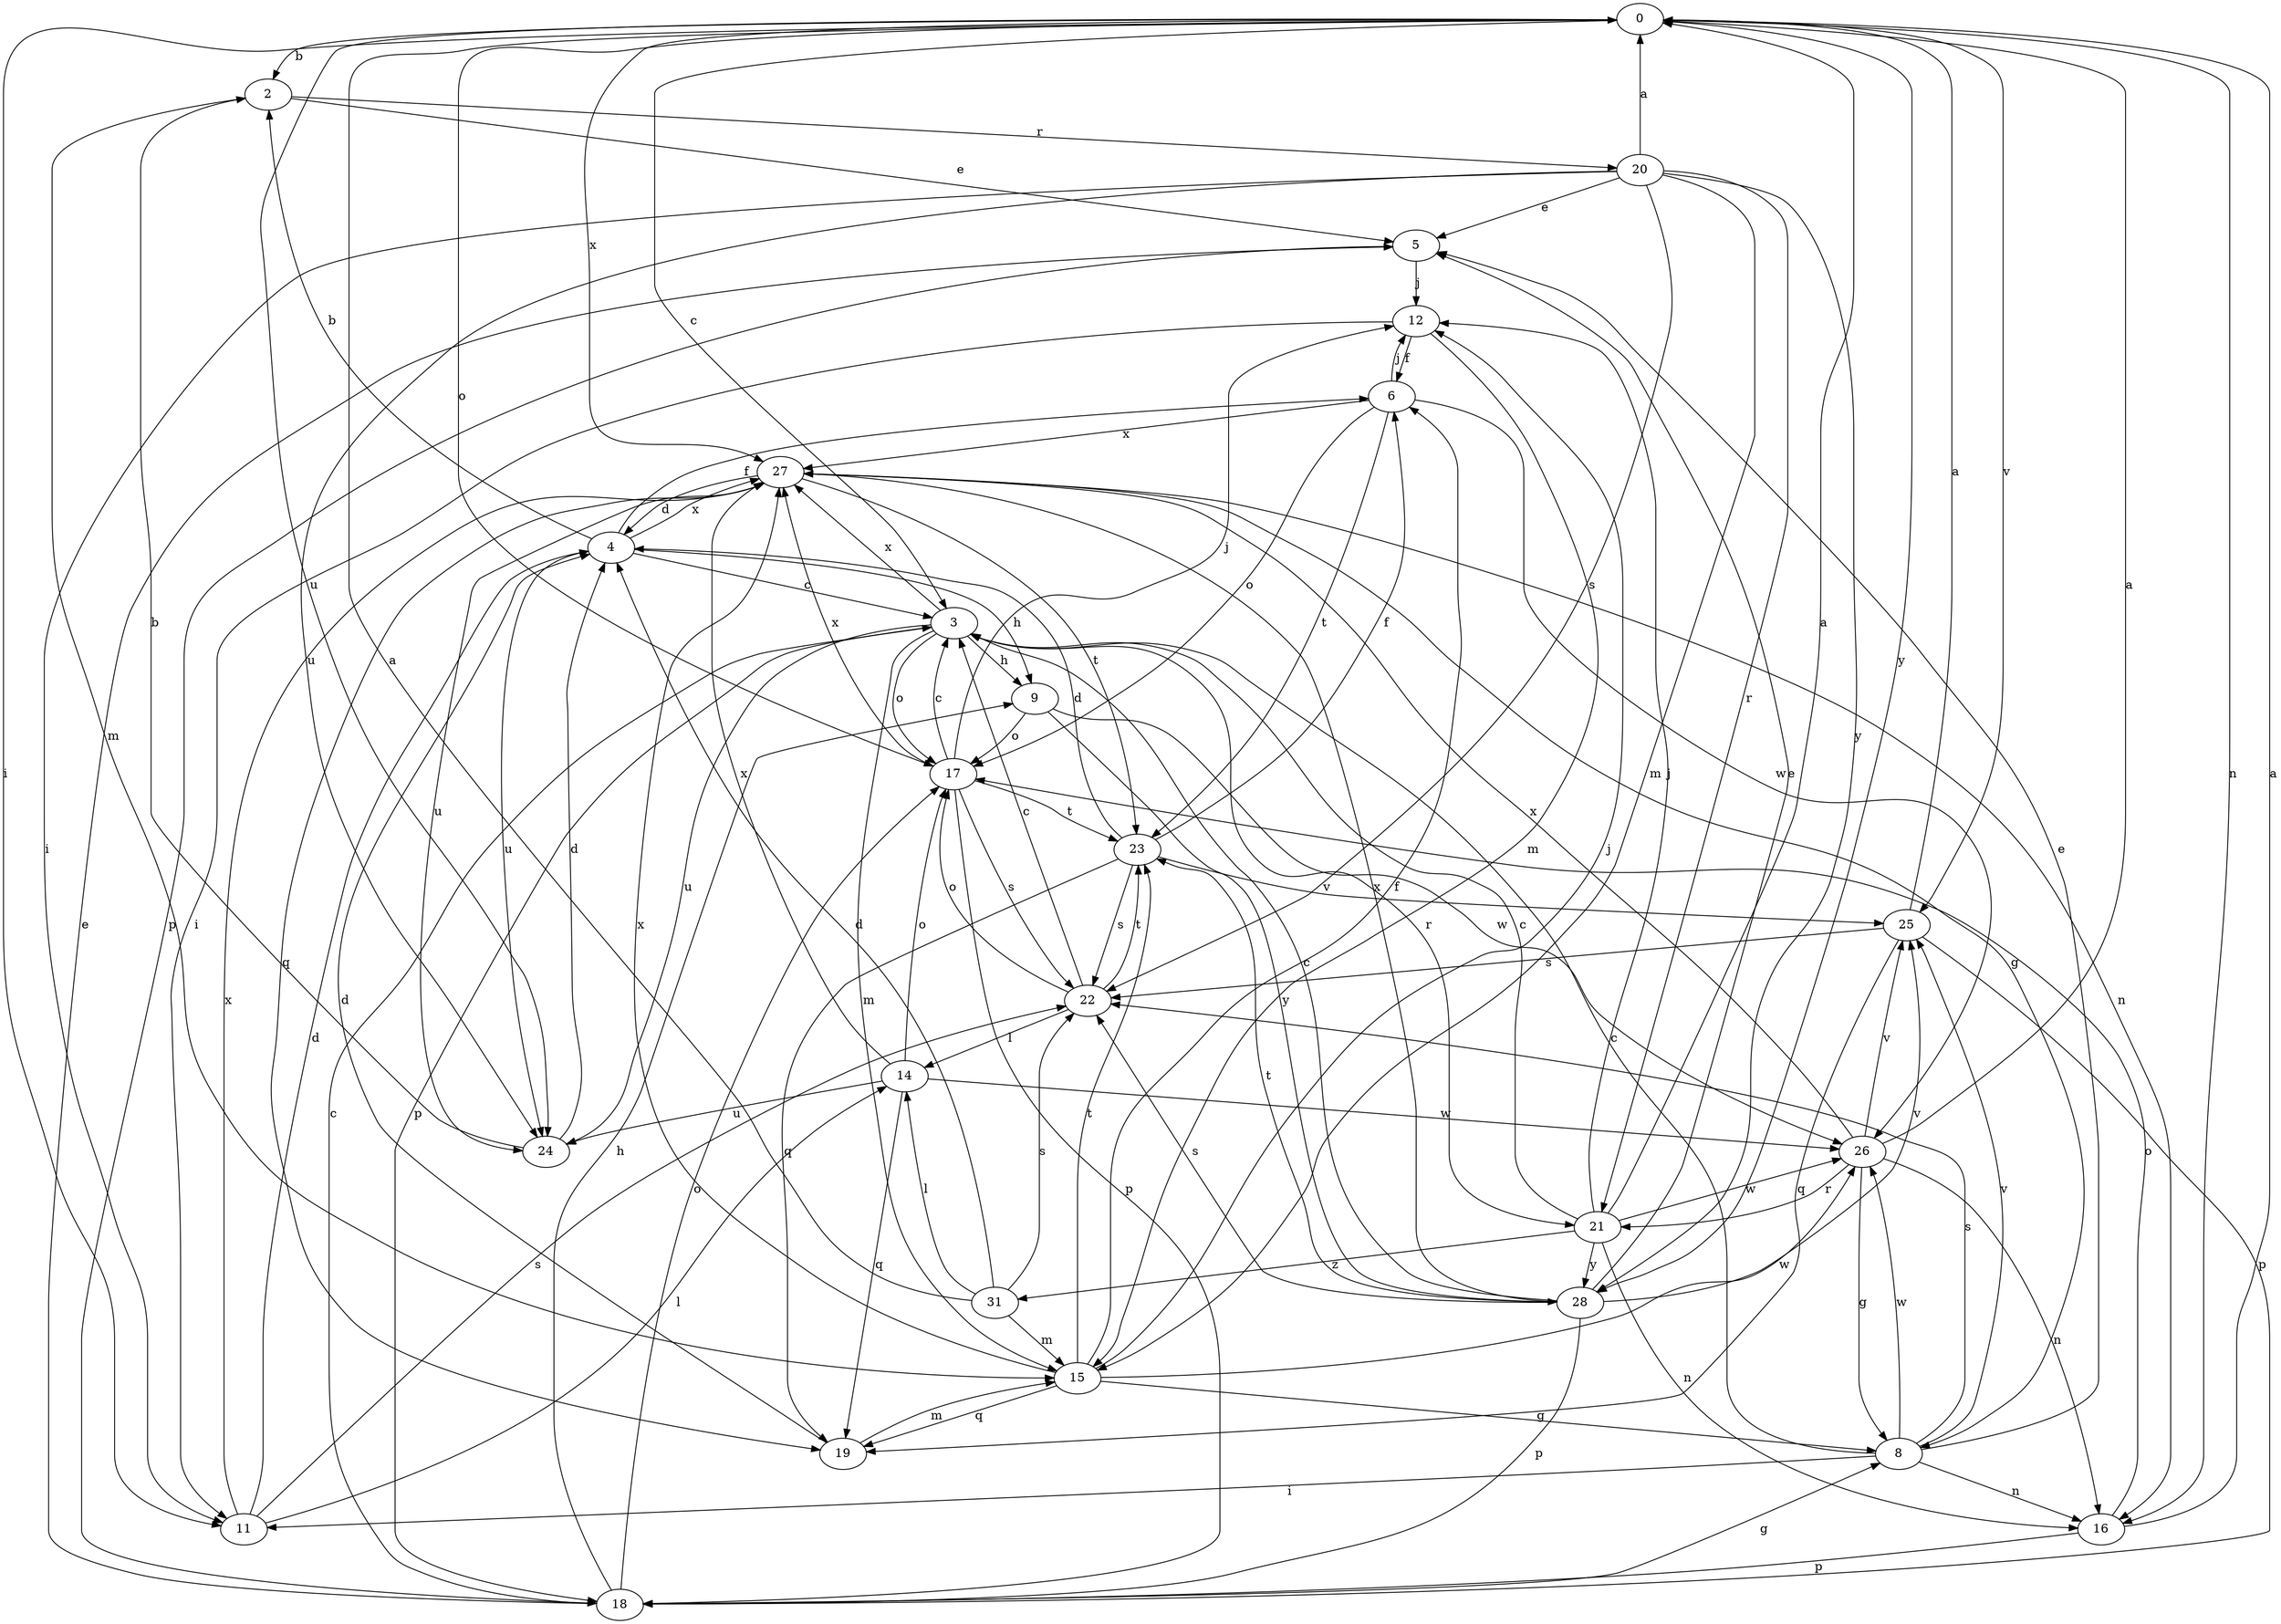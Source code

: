 strict digraph  {
0;
2;
3;
4;
5;
6;
8;
9;
11;
12;
14;
15;
16;
17;
18;
19;
20;
21;
22;
23;
24;
25;
26;
27;
28;
31;
0 -> 2  [label=b];
0 -> 3  [label=c];
0 -> 11  [label=i];
0 -> 16  [label=n];
0 -> 17  [label=o];
0 -> 24  [label=u];
0 -> 25  [label=v];
0 -> 27  [label=x];
0 -> 28  [label=y];
2 -> 5  [label=e];
2 -> 15  [label=m];
2 -> 20  [label=r];
3 -> 9  [label=h];
3 -> 15  [label=m];
3 -> 17  [label=o];
3 -> 18  [label=p];
3 -> 21  [label=r];
3 -> 24  [label=u];
3 -> 27  [label=x];
4 -> 2  [label=b];
4 -> 3  [label=c];
4 -> 6  [label=f];
4 -> 9  [label=h];
4 -> 24  [label=u];
4 -> 27  [label=x];
5 -> 12  [label=j];
5 -> 18  [label=p];
6 -> 12  [label=j];
6 -> 17  [label=o];
6 -> 23  [label=t];
6 -> 26  [label=w];
6 -> 27  [label=x];
8 -> 3  [label=c];
8 -> 5  [label=e];
8 -> 11  [label=i];
8 -> 16  [label=n];
8 -> 22  [label=s];
8 -> 25  [label=v];
8 -> 26  [label=w];
9 -> 17  [label=o];
9 -> 26  [label=w];
9 -> 28  [label=y];
11 -> 4  [label=d];
11 -> 14  [label=l];
11 -> 22  [label=s];
11 -> 27  [label=x];
12 -> 6  [label=f];
12 -> 11  [label=i];
12 -> 15  [label=m];
14 -> 17  [label=o];
14 -> 19  [label=q];
14 -> 24  [label=u];
14 -> 26  [label=w];
14 -> 27  [label=x];
15 -> 6  [label=f];
15 -> 8  [label=g];
15 -> 12  [label=j];
15 -> 19  [label=q];
15 -> 23  [label=t];
15 -> 26  [label=w];
15 -> 27  [label=x];
16 -> 0  [label=a];
16 -> 17  [label=o];
16 -> 18  [label=p];
17 -> 3  [label=c];
17 -> 12  [label=j];
17 -> 18  [label=p];
17 -> 22  [label=s];
17 -> 23  [label=t];
17 -> 27  [label=x];
18 -> 3  [label=c];
18 -> 5  [label=e];
18 -> 8  [label=g];
18 -> 9  [label=h];
18 -> 17  [label=o];
19 -> 4  [label=d];
19 -> 15  [label=m];
20 -> 0  [label=a];
20 -> 5  [label=e];
20 -> 11  [label=i];
20 -> 15  [label=m];
20 -> 21  [label=r];
20 -> 22  [label=s];
20 -> 24  [label=u];
20 -> 28  [label=y];
21 -> 0  [label=a];
21 -> 3  [label=c];
21 -> 12  [label=j];
21 -> 16  [label=n];
21 -> 26  [label=w];
21 -> 28  [label=y];
21 -> 31  [label=z];
22 -> 3  [label=c];
22 -> 14  [label=l];
22 -> 17  [label=o];
22 -> 23  [label=t];
23 -> 4  [label=d];
23 -> 6  [label=f];
23 -> 19  [label=q];
23 -> 22  [label=s];
23 -> 25  [label=v];
24 -> 2  [label=b];
24 -> 4  [label=d];
25 -> 0  [label=a];
25 -> 18  [label=p];
25 -> 19  [label=q];
25 -> 22  [label=s];
26 -> 0  [label=a];
26 -> 8  [label=g];
26 -> 16  [label=n];
26 -> 21  [label=r];
26 -> 25  [label=v];
26 -> 27  [label=x];
27 -> 4  [label=d];
27 -> 8  [label=g];
27 -> 16  [label=n];
27 -> 19  [label=q];
27 -> 23  [label=t];
27 -> 24  [label=u];
28 -> 3  [label=c];
28 -> 5  [label=e];
28 -> 18  [label=p];
28 -> 22  [label=s];
28 -> 23  [label=t];
28 -> 25  [label=v];
28 -> 27  [label=x];
31 -> 0  [label=a];
31 -> 4  [label=d];
31 -> 14  [label=l];
31 -> 15  [label=m];
31 -> 22  [label=s];
}
